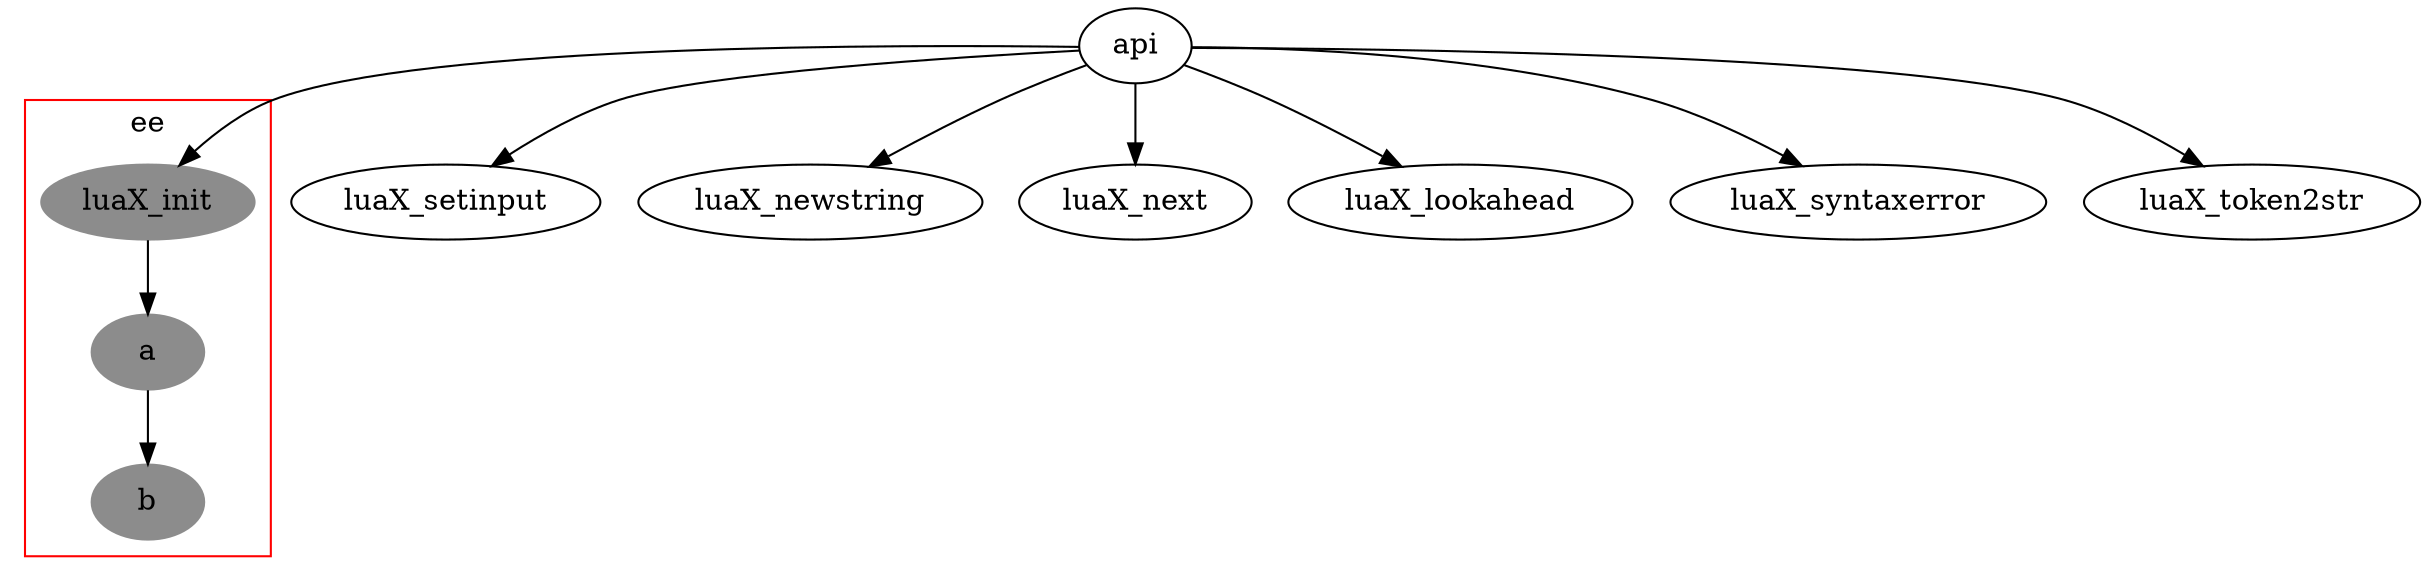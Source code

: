 digraph setting {
	labeljust = "c"
	
	subgraph cluster_sub1 {
		label = "ee"
		labelloc = "t"
		color = "red"
		node [ style = "filled", color = "gray55" ]
		
		luaX_init -> a -> b
	}

	api -> {
		luaX_init,
		luaX_setinput,
		luaX_newstring,
		luaX_next,
		luaX_lookahead,
		luaX_syntaxerror,
		luaX_token2str
	}
}